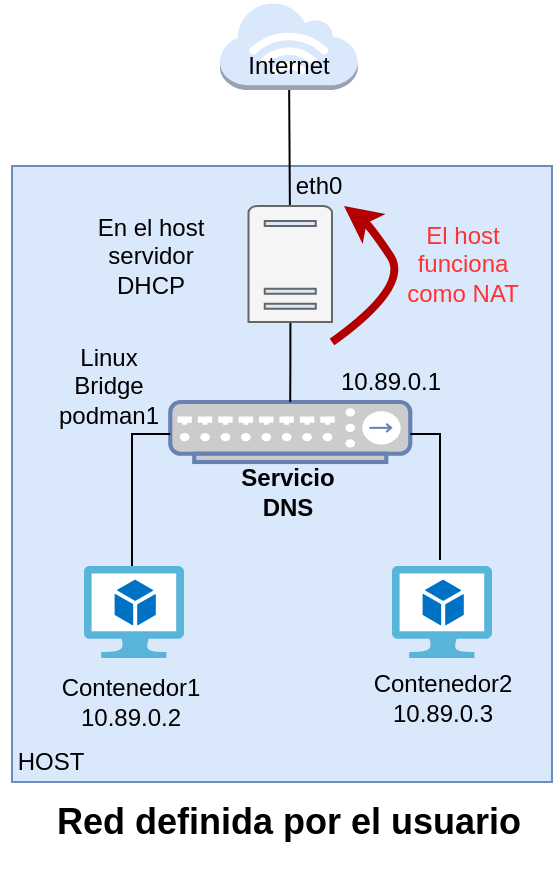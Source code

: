 <mxfile version="24.0.7" type="device">
  <diagram id="k4pNC1rw3EwO7Iqltvwy" name="Page-1">
    <mxGraphModel dx="1194" dy="729" grid="1" gridSize="10" guides="1" tooltips="1" connect="1" arrows="1" fold="1" page="1" pageScale="1" pageWidth="827" pageHeight="1169" math="0" shadow="0">
      <root>
        <mxCell id="0" />
        <mxCell id="1" parent="0" />
        <mxCell id="ECoGbR0762pp9iFnCjb--15" value="" style="rounded=0;whiteSpace=wrap;html=1;fontSize=18;fillColor=#dae8fc;strokeColor=#6c8ebf;" parent="1" vertex="1">
          <mxGeometry x="310" y="362" width="270" height="308" as="geometry" />
        </mxCell>
        <mxCell id="ECoGbR0762pp9iFnCjb--5" value="" style="outlineConnect=0;dashed=0;verticalLabelPosition=bottom;verticalAlign=top;align=center;html=1;shape=mxgraph.aws3.internet_3;fillColor=#dae8fc;strokeColor=#6c8ebf;" parent="1" vertex="1">
          <mxGeometry x="414" y="280" width="68.88" height="44" as="geometry" />
        </mxCell>
        <mxCell id="_etOdeRrxOBRMlxFL1JE-7" value="" style="fontColor=#0066CC;verticalAlign=top;verticalLabelPosition=bottom;labelPosition=center;align=center;html=1;outlineConnect=0;fillColor=#CCCCCC;strokeColor=#6881B3;gradientColor=none;gradientDirection=north;strokeWidth=2;shape=mxgraph.networks.hub;" parent="1" vertex="1">
          <mxGeometry x="389.13" y="480" width="120" height="30" as="geometry" />
        </mxCell>
        <mxCell id="_etOdeRrxOBRMlxFL1JE-13" value="" style="edgeStyle=none;rounded=0;orthogonalLoop=1;jettySize=auto;html=1;endArrow=none;endFill=0;startArrow=none;" parent="1" source="ECoGbR0762pp9iFnCjb--5" target="ECoGbR0762pp9iFnCjb--2" edge="1">
          <mxGeometry relative="1" as="geometry">
            <mxPoint x="450" y="270" as="sourcePoint" />
            <mxPoint x="450" y="370" as="targetPoint" />
          </mxGeometry>
        </mxCell>
        <mxCell id="_etOdeRrxOBRMlxFL1JE-18" value="HOST" style="text;html=1;resizable=0;autosize=1;align=center;verticalAlign=middle;points=[];fillColor=none;strokeColor=none;rounded=0;" parent="1" vertex="1">
          <mxGeometry x="304" y="650" width="50" height="20" as="geometry" />
        </mxCell>
        <mxCell id="_etOdeRrxOBRMlxFL1JE-19" value="Internet" style="text;html=1;resizable=0;autosize=1;align=center;verticalAlign=middle;points=[];fillColor=none;strokeColor=none;rounded=0;" parent="1" vertex="1">
          <mxGeometry x="418.25" y="302" width="60" height="20" as="geometry" />
        </mxCell>
        <mxCell id="-73Oau5m9B-L7gfSsbPc-15" value="" style="edgeStyle=orthogonalEdgeStyle;rounded=0;orthogonalLoop=1;jettySize=auto;html=1;endArrow=none;endFill=0;" parent="1" source="-73Oau5m9B-L7gfSsbPc-9" target="_etOdeRrxOBRMlxFL1JE-7" edge="1">
          <mxGeometry relative="1" as="geometry">
            <mxPoint x="414" y="489" as="targetPoint" />
            <Array as="points">
              <mxPoint x="370" y="496" />
            </Array>
          </mxGeometry>
        </mxCell>
        <mxCell id="-73Oau5m9B-L7gfSsbPc-9" value="" style="sketch=0;aspect=fixed;html=1;points=[];align=center;image;fontSize=12;image=img/lib/mscae/Virtual_Machine_2.svg;" parent="1" vertex="1">
          <mxGeometry x="346" y="562" width="50" height="46" as="geometry" />
        </mxCell>
        <mxCell id="-73Oau5m9B-L7gfSsbPc-17" value="" style="edgeStyle=orthogonalEdgeStyle;rounded=0;orthogonalLoop=1;jettySize=auto;html=1;endArrow=none;endFill=0;exitX=0.48;exitY=-0.065;exitDx=0;exitDy=0;exitPerimeter=0;" parent="1" source="-73Oau5m9B-L7gfSsbPc-10" target="_etOdeRrxOBRMlxFL1JE-7" edge="1">
          <mxGeometry relative="1" as="geometry">
            <mxPoint x="485" y="489" as="targetPoint" />
            <Array as="points">
              <mxPoint x="524" y="496" />
              <mxPoint x="460" y="496" />
            </Array>
          </mxGeometry>
        </mxCell>
        <mxCell id="-73Oau5m9B-L7gfSsbPc-10" value="" style="sketch=0;aspect=fixed;html=1;points=[];align=center;image;fontSize=12;image=img/lib/mscae/Virtual_Machine_2.svg;" parent="1" vertex="1">
          <mxGeometry x="500" y="562" width="50" height="46" as="geometry" />
        </mxCell>
        <mxCell id="-73Oau5m9B-L7gfSsbPc-21" value="&lt;div&gt;Linux&lt;/div&gt;&lt;div&gt;Bridge&lt;br&gt;&lt;/div&gt;&lt;div&gt;podman1&lt;/div&gt;" style="text;html=1;resizable=0;autosize=1;align=center;verticalAlign=middle;points=[];fillColor=none;strokeColor=none;rounded=0;" parent="1" vertex="1">
          <mxGeometry x="323.25" y="442" width="70" height="60" as="geometry" />
        </mxCell>
        <mxCell id="-73Oau5m9B-L7gfSsbPc-24" value="10.89.0.1" style="text;html=1;resizable=0;autosize=1;align=center;verticalAlign=middle;points=[];fillColor=none;strokeColor=none;rounded=0;" parent="1" vertex="1">
          <mxGeometry x="464" y="455" width="70" height="30" as="geometry" />
        </mxCell>
        <mxCell id="ECoGbR0762pp9iFnCjb--3" value="" style="edgeStyle=orthogonalEdgeStyle;rounded=0;orthogonalLoop=1;jettySize=auto;html=1;endArrow=none;endFill=0;" parent="1" source="ECoGbR0762pp9iFnCjb--2" target="_etOdeRrxOBRMlxFL1JE-7" edge="1">
          <mxGeometry relative="1" as="geometry" />
        </mxCell>
        <mxCell id="ECoGbR0762pp9iFnCjb--2" value="" style="sketch=0;pointerEvents=1;shadow=0;dashed=0;html=1;strokeColor=#666666;labelPosition=center;verticalLabelPosition=bottom;verticalAlign=top;outlineConnect=0;align=center;shape=mxgraph.office.servers.physical_host;fillColor=#f5f5f5;fontColor=#333333;" parent="1" vertex="1">
          <mxGeometry x="428.25" y="382" width="41.75" height="58" as="geometry" />
        </mxCell>
        <mxCell id="ECoGbR0762pp9iFnCjb--4" value="&lt;div&gt;&lt;font color=&quot;#FF3333&quot;&gt;El host &lt;br&gt;&lt;/font&gt;&lt;/div&gt;&lt;div&gt;&lt;font color=&quot;#FF3333&quot;&gt;funciona &lt;br&gt;&lt;/font&gt;&lt;/div&gt;&lt;div&gt;&lt;font color=&quot;#FF3333&quot;&gt;como NAT&lt;br&gt;&lt;/font&gt;&lt;/div&gt;" style="text;html=1;resizable=0;autosize=1;align=center;verticalAlign=middle;points=[];fillColor=none;strokeColor=none;rounded=0;" parent="1" vertex="1">
          <mxGeometry x="500" y="386" width="70" height="50" as="geometry" />
        </mxCell>
        <mxCell id="ECoGbR0762pp9iFnCjb--9" value="&lt;div&gt;Contenedor1&lt;/div&gt;&lt;div&gt;10.89.0.2&lt;br&gt;&lt;/div&gt;" style="text;html=1;resizable=0;autosize=1;align=center;verticalAlign=middle;points=[];fillColor=none;strokeColor=none;rounded=0;" parent="1" vertex="1">
          <mxGeometry x="324" y="610" width="90" height="40" as="geometry" />
        </mxCell>
        <mxCell id="ECoGbR0762pp9iFnCjb--10" value="&lt;h2&gt;&lt;font size=&quot;1&quot;&gt;&lt;b style=&quot;font-size: 18px&quot;&gt;Red definida por el usuario&lt;br&gt;&lt;/b&gt;&lt;/font&gt;&lt;/h2&gt;" style="text;html=1;resizable=0;autosize=1;align=center;verticalAlign=middle;points=[];fillColor=none;strokeColor=none;rounded=0;" parent="1" vertex="1">
          <mxGeometry x="318.25" y="660" width="260" height="60" as="geometry" />
        </mxCell>
        <mxCell id="ECoGbR0762pp9iFnCjb--12" value="&lt;div&gt;En el host&lt;/div&gt;&lt;div&gt;servidor &lt;br&gt;&lt;/div&gt;&lt;div&gt;DHCP&lt;br&gt;&lt;/div&gt;" style="text;html=1;resizable=0;autosize=1;align=center;verticalAlign=middle;points=[];fillColor=none;strokeColor=none;rounded=0;" parent="1" vertex="1">
          <mxGeometry x="339.12" y="377" width="80" height="60" as="geometry" />
        </mxCell>
        <mxCell id="ECoGbR0762pp9iFnCjb--13" value="eth0" style="text;html=1;resizable=0;autosize=1;align=center;verticalAlign=middle;points=[];fillColor=none;strokeColor=none;rounded=0;" parent="1" vertex="1">
          <mxGeometry x="442.88" y="362" width="40" height="20" as="geometry" />
        </mxCell>
        <mxCell id="r98kctM3TwXfsVfVOJC--1" value="" style="curved=1;endArrow=classic;html=1;rounded=0;fillColor=#e51400;strokeColor=#B20000;strokeWidth=4;" parent="1" target="ECoGbR0762pp9iFnCjb--13" edge="1">
          <mxGeometry width="50" height="50" relative="1" as="geometry">
            <mxPoint x="470" y="450" as="sourcePoint" />
            <mxPoint x="469.13" y="382" as="targetPoint" />
            <Array as="points">
              <mxPoint x="509.13" y="422" />
              <mxPoint x="489.13" y="392" />
            </Array>
          </mxGeometry>
        </mxCell>
        <mxCell id="MHocgcyIS5ZqbI75Damo-1" value="&lt;div&gt;Contenedor2&lt;/div&gt;&lt;div&gt;10.89.0.3&lt;br&gt;&lt;/div&gt;" style="text;html=1;resizable=0;autosize=1;align=center;verticalAlign=middle;points=[];fillColor=none;strokeColor=none;rounded=0;" parent="1" vertex="1">
          <mxGeometry x="480" y="608" width="90" height="40" as="geometry" />
        </mxCell>
        <mxCell id="MHocgcyIS5ZqbI75Damo-2" value="Servicio DNS " style="text;strokeColor=none;align=center;fillColor=none;html=1;verticalAlign=middle;whiteSpace=wrap;rounded=0;fontStyle=1" parent="1" vertex="1">
          <mxGeometry x="418.25" y="510" width="60" height="30" as="geometry" />
        </mxCell>
      </root>
    </mxGraphModel>
  </diagram>
</mxfile>
